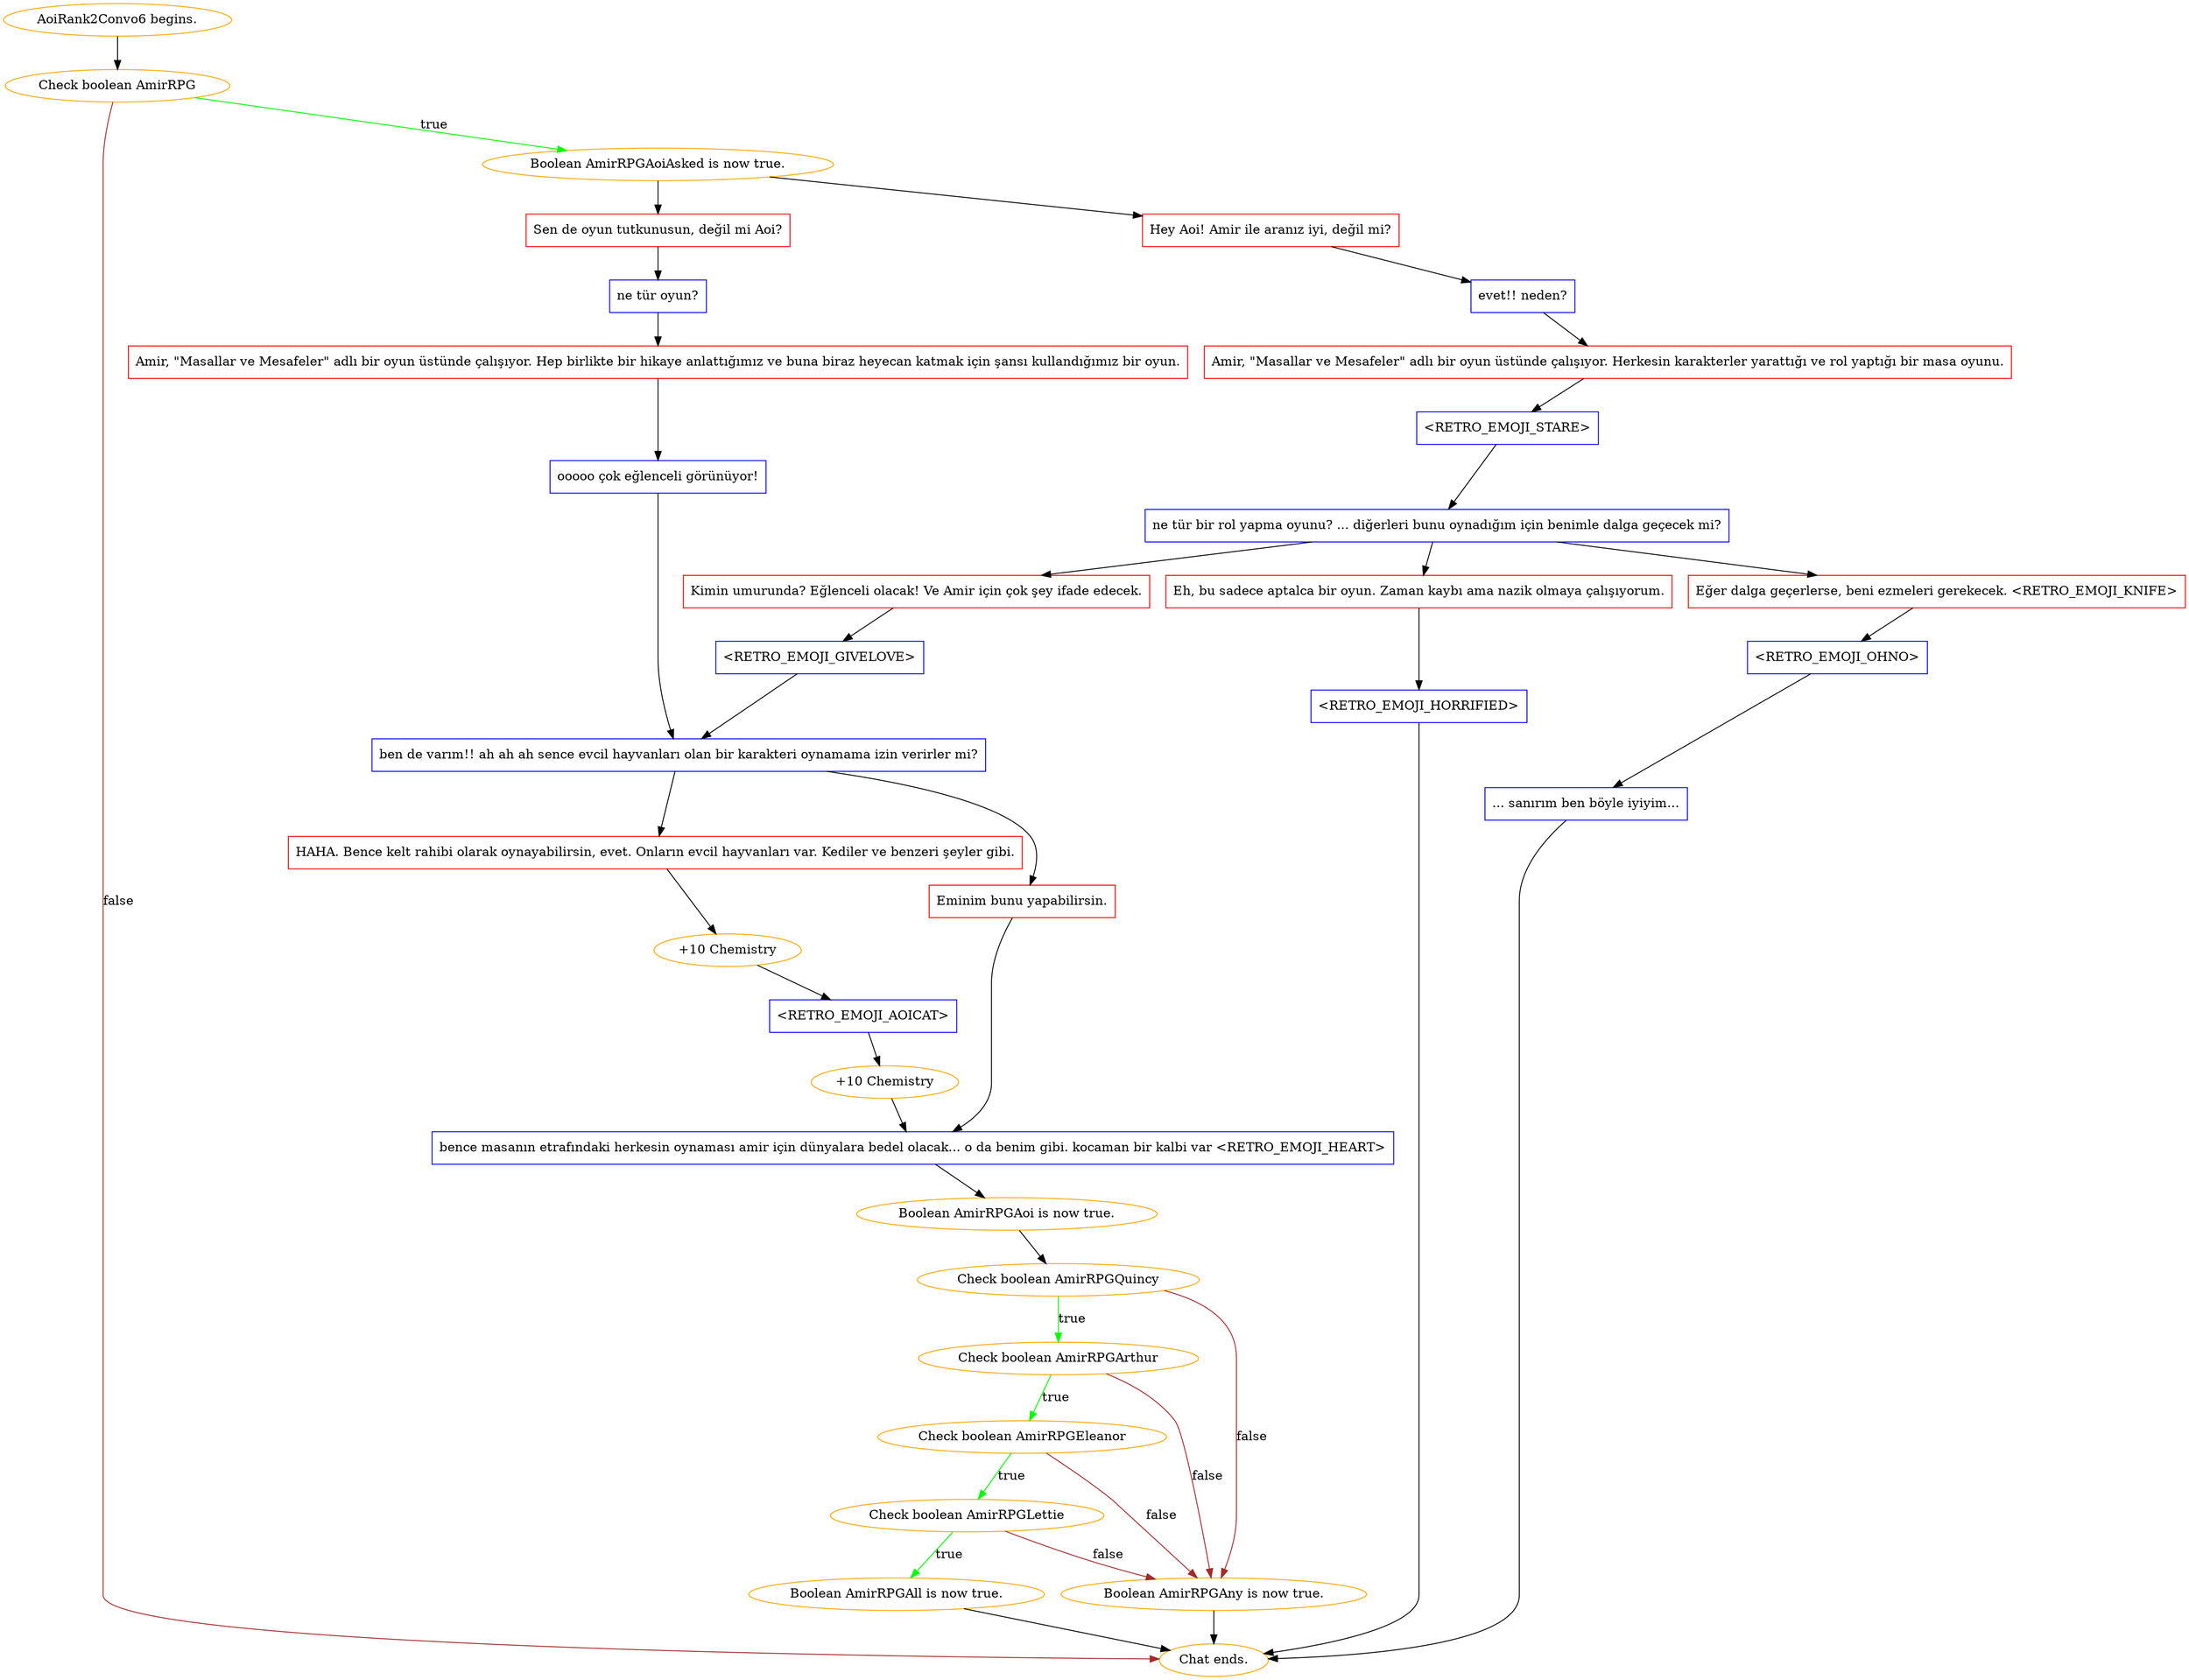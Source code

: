 digraph {
	"AoiRank2Convo6 begins." [color=orange];
		"AoiRank2Convo6 begins." -> j2575486394;
	j2575486394 [label="Check boolean AmirRPG",color=orange];
		j2575486394 -> j2866824290 [label=true,color=green];
		j2575486394 -> "Chat ends." [label=false,color=brown];
	j2866824290 [label="Boolean AmirRPGAoiAsked is now true.",color=orange];
		j2866824290 -> j3510595903;
		j2866824290 -> j2105608147;
	"Chat ends." [color=orange];
	j3510595903 [label="Hey Aoi! Amir ile aranız iyi, değil mi?",shape=box,color=red];
		j3510595903 -> j1249891399;
	j2105608147 [label="Sen de oyun tutkunusun, değil mi Aoi?",shape=box,color=red];
		j2105608147 -> j2815802770;
	j1249891399 [label="evet!! neden?",shape=box,color=blue];
		j1249891399 -> j2918101953;
	j2815802770 [label="ne tür oyun?",shape=box,color=blue];
		j2815802770 -> j345379741;
	j2918101953 [label="Amir, \"Masallar ve Mesafeler\" adlı bir oyun üstünde çalışıyor. Herkesin karakterler yarattığı ve rol yaptığı bir masa oyunu.",shape=box,color=red];
		j2918101953 -> j3829330496;
	j345379741 [label="Amir, \"Masallar ve Mesafeler\" adlı bir oyun üstünde çalışıyor. Hep birlikte bir hikaye anlattığımız ve buna biraz heyecan katmak için şansı kullandığımız bir oyun.",shape=box,color=red];
		j345379741 -> j565303951;
	j3829330496 [label="<RETRO_EMOJI_STARE>",shape=box,color=blue];
		j3829330496 -> j2361786265;
	j565303951 [label="ooooo çok eğlenceli görünüyor!",shape=box,color=blue];
		j565303951 -> j53523419;
	j2361786265 [label="ne tür bir rol yapma oyunu? ... diğerleri bunu oynadığım için benimle dalga geçecek mi?",shape=box,color=blue];
		j2361786265 -> j3235540000;
		j2361786265 -> j3492595466;
		j2361786265 -> j2221252794;
	j53523419 [label="ben de varım!! ah ah ah sence evcil hayvanları olan bir karakteri oynamama izin verirler mi?",shape=box,color=blue];
		j53523419 -> j2028118594;
		j53523419 -> j3373156866;
	j3235540000 [label="Eh, bu sadece aptalca bir oyun. Zaman kaybı ama nazik olmaya çalışıyorum.",shape=box,color=red];
		j3235540000 -> j4081928315;
	j3492595466 [label="Eğer dalga geçerlerse, beni ezmeleri gerekecek. <RETRO_EMOJI_KNIFE>",shape=box,color=red];
		j3492595466 -> j3079105336;
	j2221252794 [label="Kimin umurunda? Eğlenceli olacak! Ve Amir için çok şey ifade edecek.",shape=box,color=red];
		j2221252794 -> j1026703136;
	j2028118594 [label="HAHA. Bence kelt rahibi olarak oynayabilirsin, evet. Onların evcil hayvanları var. Kediler ve benzeri şeyler gibi.",shape=box,color=red];
		j2028118594 -> j670995488;
	j3373156866 [label="Eminim bunu yapabilirsin.",shape=box,color=red];
		j3373156866 -> j1435233704;
	j4081928315 [label="<RETRO_EMOJI_HORRIFIED>",shape=box,color=blue];
		j4081928315 -> "Chat ends.";
	j3079105336 [label="<RETRO_EMOJI_OHNO>",shape=box,color=blue];
		j3079105336 -> j3978813087;
	j1026703136 [label="<RETRO_EMOJI_GIVELOVE>",shape=box,color=blue];
		j1026703136 -> j53523419;
	j670995488 [label="+10 Chemistry",color=orange];
		j670995488 -> j3603275435;
	j1435233704 [label="bence masanın etrafındaki herkesin oynaması amir için dünyalara bedel olacak... o da benim gibi. kocaman bir kalbi var <RETRO_EMOJI_HEART>",shape=box,color=blue];
		j1435233704 -> j4105403985;
	j3978813087 [label="... sanırım ben böyle iyiyim...",shape=box,color=blue];
		j3978813087 -> "Chat ends.";
	j3603275435 [label="<RETRO_EMOJI_AOICAT>",shape=box,color=blue];
		j3603275435 -> j3193513481;
	j4105403985 [label="Boolean AmirRPGAoi is now true.",color=orange];
		j4105403985 -> j762251993;
	j3193513481 [label="+10 Chemistry",color=orange];
		j3193513481 -> j1435233704;
	j762251993 [label="Check boolean AmirRPGQuincy",color=orange];
		j762251993 -> j995027809 [label=true,color=green];
		j762251993 -> j1692268193 [label=false,color=brown];
	j995027809 [label="Check boolean AmirRPGArthur",color=orange];
		j995027809 -> j1453246023 [label=true,color=green];
		j995027809 -> j1692268193 [label=false,color=brown];
	j1692268193 [label="Boolean AmirRPGAny is now true.",color=orange];
		j1692268193 -> "Chat ends.";
	j1453246023 [label="Check boolean AmirRPGEleanor",color=orange];
		j1453246023 -> j3146949038 [label=true,color=green];
		j1453246023 -> j1692268193 [label=false,color=brown];
	j3146949038 [label="Check boolean AmirRPGLettie",color=orange];
		j3146949038 -> j3798570005 [label=true,color=green];
		j3146949038 -> j1692268193 [label=false,color=brown];
	j3798570005 [label="Boolean AmirRPGAll is now true.",color=orange];
		j3798570005 -> "Chat ends.";
}